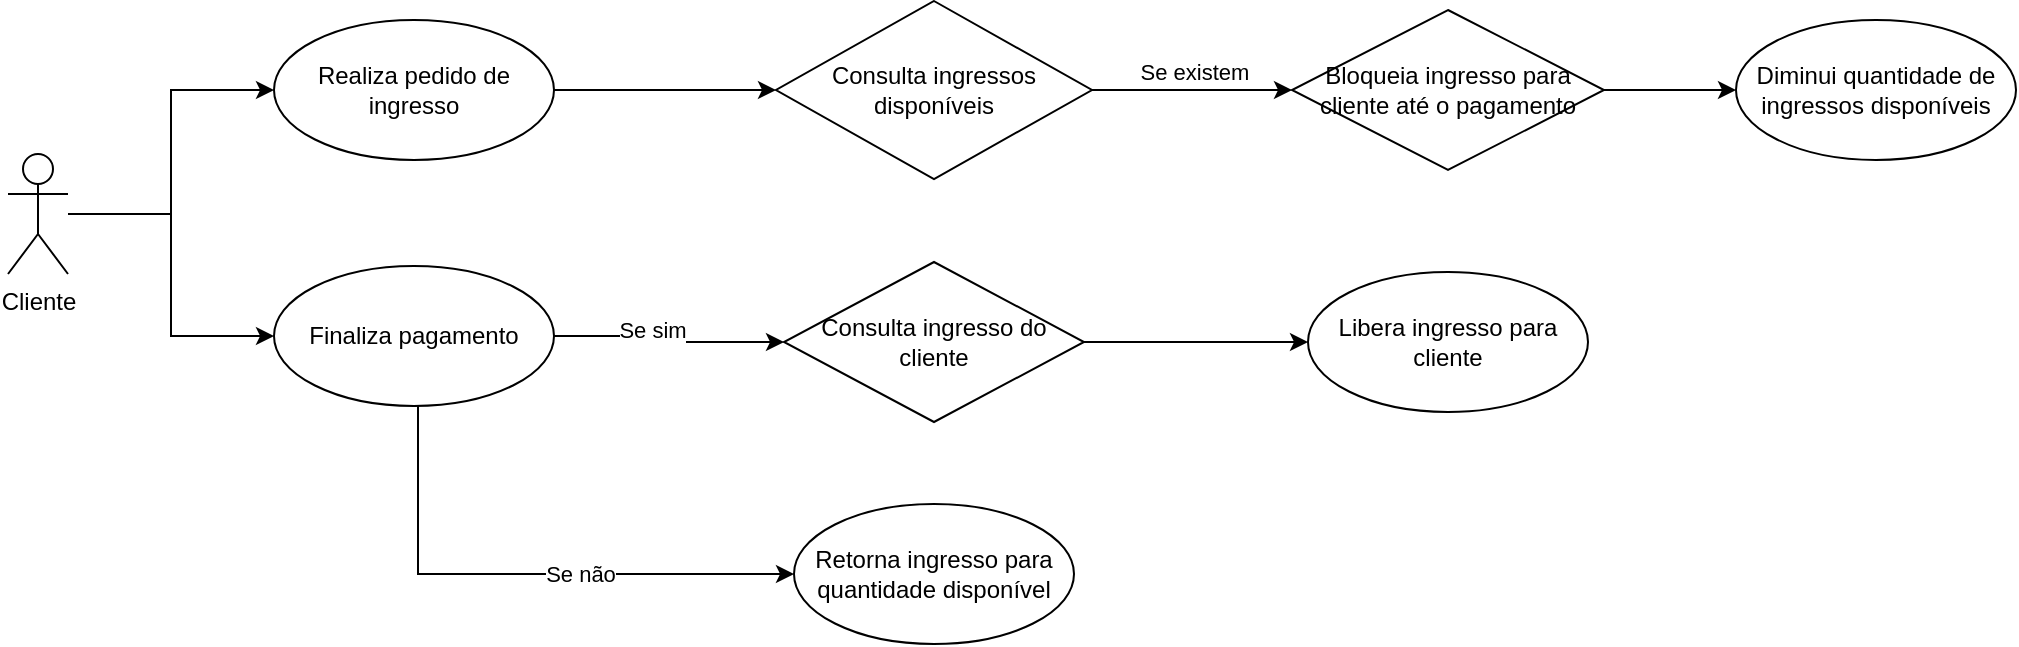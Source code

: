 <mxfile version="22.1.2" type="device">
  <diagram name="Página-1" id="EX2EAEuPFACzeS71dRoX">
    <mxGraphModel dx="1436" dy="606" grid="0" gridSize="10" guides="1" tooltips="1" connect="1" arrows="1" fold="1" page="0" pageScale="1" pageWidth="827" pageHeight="1169" math="0" shadow="0">
      <root>
        <mxCell id="0" />
        <mxCell id="1" parent="0" />
        <mxCell id="oAvafqFH08U5kHhbzUu4-8" style="edgeStyle=orthogonalEdgeStyle;rounded=0;orthogonalLoop=1;jettySize=auto;html=1;" edge="1" parent="1" source="oAvafqFH08U5kHhbzUu4-1" target="oAvafqFH08U5kHhbzUu4-3">
          <mxGeometry relative="1" as="geometry" />
        </mxCell>
        <mxCell id="oAvafqFH08U5kHhbzUu4-14" style="edgeStyle=orthogonalEdgeStyle;rounded=0;orthogonalLoop=1;jettySize=auto;html=1;entryX=0;entryY=0.5;entryDx=0;entryDy=0;" edge="1" parent="1" source="oAvafqFH08U5kHhbzUu4-1" target="oAvafqFH08U5kHhbzUu4-13">
          <mxGeometry relative="1" as="geometry" />
        </mxCell>
        <mxCell id="oAvafqFH08U5kHhbzUu4-1" value="Cliente" style="shape=umlActor;verticalLabelPosition=bottom;verticalAlign=top;html=1;" vertex="1" parent="1">
          <mxGeometry x="-23" y="243" width="30" height="60" as="geometry" />
        </mxCell>
        <mxCell id="oAvafqFH08U5kHhbzUu4-7" value="" style="edgeStyle=orthogonalEdgeStyle;rounded=0;orthogonalLoop=1;jettySize=auto;html=1;" edge="1" parent="1" source="oAvafqFH08U5kHhbzUu4-3" target="oAvafqFH08U5kHhbzUu4-6">
          <mxGeometry relative="1" as="geometry" />
        </mxCell>
        <mxCell id="oAvafqFH08U5kHhbzUu4-3" value="Realiza pedido de ingresso" style="ellipse;whiteSpace=wrap;html=1;" vertex="1" parent="1">
          <mxGeometry x="110" y="176" width="140" height="70" as="geometry" />
        </mxCell>
        <mxCell id="oAvafqFH08U5kHhbzUu4-19" value="" style="edgeStyle=orthogonalEdgeStyle;rounded=0;orthogonalLoop=1;jettySize=auto;html=1;" edge="1" parent="1" source="oAvafqFH08U5kHhbzUu4-6" target="oAvafqFH08U5kHhbzUu4-18">
          <mxGeometry relative="1" as="geometry" />
        </mxCell>
        <mxCell id="oAvafqFH08U5kHhbzUu4-20" value="Se existem" style="edgeLabel;html=1;align=center;verticalAlign=middle;resizable=0;points=[];" vertex="1" connectable="0" parent="oAvafqFH08U5kHhbzUu4-19">
          <mxGeometry x="-0.394" y="3" relative="1" as="geometry">
            <mxPoint x="20" y="-6" as="offset" />
          </mxGeometry>
        </mxCell>
        <mxCell id="oAvafqFH08U5kHhbzUu4-6" value="Consulta ingressos disponíveis" style="rhombus;whiteSpace=wrap;html=1;" vertex="1" parent="1">
          <mxGeometry x="361" y="166.5" width="158" height="89" as="geometry" />
        </mxCell>
        <mxCell id="oAvafqFH08U5kHhbzUu4-12" value="Diminui quantidade de ingressos disponíveis" style="ellipse;whiteSpace=wrap;html=1;" vertex="1" parent="1">
          <mxGeometry x="841" y="176" width="140" height="70" as="geometry" />
        </mxCell>
        <mxCell id="oAvafqFH08U5kHhbzUu4-16" value="" style="edgeStyle=orthogonalEdgeStyle;rounded=0;orthogonalLoop=1;jettySize=auto;html=1;" edge="1" parent="1" source="oAvafqFH08U5kHhbzUu4-13" target="oAvafqFH08U5kHhbzUu4-15">
          <mxGeometry relative="1" as="geometry" />
        </mxCell>
        <mxCell id="oAvafqFH08U5kHhbzUu4-22" value="Se sim" style="edgeLabel;html=1;align=center;verticalAlign=middle;resizable=0;points=[];" vertex="1" connectable="0" parent="oAvafqFH08U5kHhbzUu4-16">
          <mxGeometry x="-0.174" y="3" relative="1" as="geometry">
            <mxPoint as="offset" />
          </mxGeometry>
        </mxCell>
        <mxCell id="oAvafqFH08U5kHhbzUu4-25" style="edgeStyle=orthogonalEdgeStyle;rounded=0;orthogonalLoop=1;jettySize=auto;html=1;entryX=0;entryY=0.5;entryDx=0;entryDy=0;" edge="1" parent="1" source="oAvafqFH08U5kHhbzUu4-13" target="oAvafqFH08U5kHhbzUu4-24">
          <mxGeometry relative="1" as="geometry">
            <mxPoint x="182" y="372" as="sourcePoint" />
            <mxPoint x="244" y="488" as="targetPoint" />
            <Array as="points">
              <mxPoint x="182" y="453" />
            </Array>
          </mxGeometry>
        </mxCell>
        <mxCell id="oAvafqFH08U5kHhbzUu4-26" value="Se não" style="edgeLabel;html=1;align=center;verticalAlign=middle;resizable=0;points=[];" vertex="1" connectable="0" parent="oAvafqFH08U5kHhbzUu4-25">
          <mxGeometry x="0.209" relative="1" as="geometry">
            <mxPoint as="offset" />
          </mxGeometry>
        </mxCell>
        <mxCell id="oAvafqFH08U5kHhbzUu4-13" value="Finaliza pagamento" style="ellipse;whiteSpace=wrap;html=1;" vertex="1" parent="1">
          <mxGeometry x="110" y="299" width="140" height="70" as="geometry" />
        </mxCell>
        <mxCell id="oAvafqFH08U5kHhbzUu4-28" style="edgeStyle=orthogonalEdgeStyle;rounded=0;orthogonalLoop=1;jettySize=auto;html=1;" edge="1" parent="1" source="oAvafqFH08U5kHhbzUu4-15" target="oAvafqFH08U5kHhbzUu4-17">
          <mxGeometry relative="1" as="geometry" />
        </mxCell>
        <mxCell id="oAvafqFH08U5kHhbzUu4-15" value="Consulta ingresso do cliente" style="rhombus;whiteSpace=wrap;html=1;" vertex="1" parent="1">
          <mxGeometry x="365" y="297" width="150" height="80" as="geometry" />
        </mxCell>
        <mxCell id="oAvafqFH08U5kHhbzUu4-17" value="Libera ingresso para cliente" style="ellipse;whiteSpace=wrap;html=1;" vertex="1" parent="1">
          <mxGeometry x="627" y="302" width="140" height="70" as="geometry" />
        </mxCell>
        <mxCell id="oAvafqFH08U5kHhbzUu4-21" style="edgeStyle=orthogonalEdgeStyle;rounded=0;orthogonalLoop=1;jettySize=auto;html=1;" edge="1" parent="1" source="oAvafqFH08U5kHhbzUu4-18" target="oAvafqFH08U5kHhbzUu4-12">
          <mxGeometry relative="1" as="geometry" />
        </mxCell>
        <mxCell id="oAvafqFH08U5kHhbzUu4-18" value="Bloqueia ingresso para cliente até o pagamento" style="rhombus;whiteSpace=wrap;html=1;" vertex="1" parent="1">
          <mxGeometry x="619" y="171" width="156" height="80" as="geometry" />
        </mxCell>
        <mxCell id="oAvafqFH08U5kHhbzUu4-24" value="Retorna ingresso para quantidade disponível" style="ellipse;whiteSpace=wrap;html=1;" vertex="1" parent="1">
          <mxGeometry x="370" y="418" width="140" height="70" as="geometry" />
        </mxCell>
      </root>
    </mxGraphModel>
  </diagram>
</mxfile>
